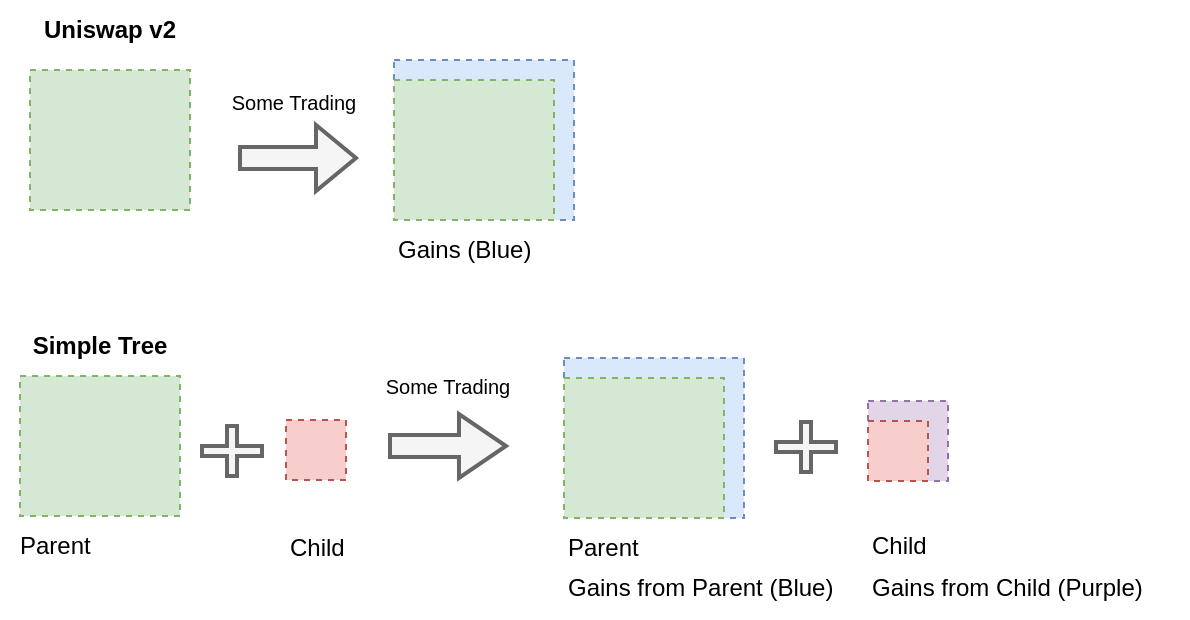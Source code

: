 <mxfile version="22.1.0" type="device">
  <diagram name="Page-1" id="r4BUNz97JHdybBVZZjul">
    <mxGraphModel dx="925" dy="644" grid="1" gridSize="10" guides="1" tooltips="1" connect="1" arrows="1" fold="1" page="1" pageScale="1" pageWidth="850" pageHeight="1100" math="0" shadow="0">
      <root>
        <mxCell id="0" />
        <mxCell id="1" parent="0" />
        <mxCell id="tptR05WSzBOkrdh5Fnka-1" value="" style="whiteSpace=wrap;html=1;aspect=fixed;fillColor=#e1d5e7;strokeColor=#9673a6;dashed=1;" parent="1" vertex="1">
          <mxGeometry x="584" y="220.5" width="40" height="40" as="geometry" />
        </mxCell>
        <mxCell id="tptR05WSzBOkrdh5Fnka-2" value="" style="rounded=0;whiteSpace=wrap;html=1;fillColor=#dae8fc;strokeColor=#6c8ebf;dashed=1;" parent="1" vertex="1">
          <mxGeometry x="432" y="199" width="90" height="80" as="geometry" />
        </mxCell>
        <mxCell id="tptR05WSzBOkrdh5Fnka-3" value="" style="shape=flexArrow;endArrow=classic;html=1;rounded=0;fillColor=#f5f5f5;strokeColor=#666666;strokeWidth=2;" parent="1" edge="1">
          <mxGeometry width="50" height="50" relative="1" as="geometry">
            <mxPoint x="269" y="99" as="sourcePoint" />
            <mxPoint x="329" y="99" as="targetPoint" />
          </mxGeometry>
        </mxCell>
        <mxCell id="tptR05WSzBOkrdh5Fnka-4" value="" style="rounded=0;whiteSpace=wrap;html=1;fillColor=#d5e8d4;strokeColor=#82b366;dashed=1;" parent="1" vertex="1">
          <mxGeometry x="160" y="208" width="80" height="70" as="geometry" />
        </mxCell>
        <mxCell id="tptR05WSzBOkrdh5Fnka-5" value="" style="rounded=0;whiteSpace=wrap;html=1;fillColor=#d5e8d4;strokeColor=#82b366;dashed=1;" parent="1" vertex="1">
          <mxGeometry x="432" y="209" width="80" height="70" as="geometry" />
        </mxCell>
        <mxCell id="tptR05WSzBOkrdh5Fnka-6" value="" style="rounded=0;whiteSpace=wrap;html=1;fillColor=#f8cecc;strokeColor=#b85450;dashed=1;" parent="1" vertex="1">
          <mxGeometry x="584" y="230.5" width="30" height="30" as="geometry" />
        </mxCell>
        <mxCell id="tptR05WSzBOkrdh5Fnka-7" value="&lt;font style=&quot;font-size: 12px;&quot;&gt;Gains from Child (Purple)&lt;/font&gt;" style="text;html=1;strokeColor=none;fillColor=none;align=left;verticalAlign=middle;whiteSpace=wrap;rounded=0;" parent="1" vertex="1">
          <mxGeometry x="584" y="299" width="160" height="30" as="geometry" />
        </mxCell>
        <mxCell id="tptR05WSzBOkrdh5Fnka-8" value="&lt;font style=&quot;font-size: 12px;&quot;&gt;&lt;font style=&quot;font-size: 12px;&quot;&gt;Gains from&lt;/font&gt;&lt;font style=&quot;font-size: 12px;&quot;&gt; Parent (Blue)&lt;/font&gt;&lt;/font&gt;" style="text;html=1;strokeColor=none;fillColor=none;align=left;verticalAlign=middle;whiteSpace=wrap;rounded=0;" parent="1" vertex="1">
          <mxGeometry x="432" y="299" width="140" height="30" as="geometry" />
        </mxCell>
        <mxCell id="tptR05WSzBOkrdh5Fnka-9" value="&lt;b&gt;Uniswap v2&lt;/b&gt;" style="text;html=1;strokeColor=none;fillColor=none;align=center;verticalAlign=middle;whiteSpace=wrap;rounded=0;" parent="1" vertex="1">
          <mxGeometry x="160" y="20" width="90" height="30" as="geometry" />
        </mxCell>
        <mxCell id="tptR05WSzBOkrdh5Fnka-10" value="&lt;b style=&quot;border-color: var(--border-color); text-align: left;&quot;&gt;Simple Tree&lt;/b&gt;" style="text;html=1;strokeColor=none;fillColor=none;align=center;verticalAlign=middle;whiteSpace=wrap;rounded=0;" parent="1" vertex="1">
          <mxGeometry x="150" y="178" width="100" height="30" as="geometry" />
        </mxCell>
        <mxCell id="tptR05WSzBOkrdh5Fnka-11" value="" style="shape=cross;whiteSpace=wrap;html=1;fillColor=#f5f5f5;fontColor=#333333;strokeColor=#666666;strokeWidth=2;" parent="1" vertex="1">
          <mxGeometry x="538" y="231" width="30" height="25" as="geometry" />
        </mxCell>
        <mxCell id="tptR05WSzBOkrdh5Fnka-12" value="&lt;font style=&quot;font-size: 10px;&quot;&gt;Some Trading&lt;/font&gt;" style="text;html=1;strokeColor=none;fillColor=none;align=center;verticalAlign=middle;whiteSpace=wrap;rounded=0;" parent="1" vertex="1">
          <mxGeometry x="255" y="56" width="84" height="30" as="geometry" />
        </mxCell>
        <mxCell id="tptR05WSzBOkrdh5Fnka-13" value="" style="rounded=0;whiteSpace=wrap;html=1;fillColor=#f8cecc;strokeColor=#b85450;dashed=1;" parent="1" vertex="1">
          <mxGeometry x="293" y="230" width="30" height="30" as="geometry" />
        </mxCell>
        <mxCell id="tptR05WSzBOkrdh5Fnka-14" value="" style="shape=cross;whiteSpace=wrap;html=1;fillColor=#f5f5f5;fontColor=#333333;strokeColor=#666666;strokeWidth=2;" parent="1" vertex="1">
          <mxGeometry x="251" y="233" width="30" height="25" as="geometry" />
        </mxCell>
        <mxCell id="tptR05WSzBOkrdh5Fnka-15" value="" style="rounded=0;whiteSpace=wrap;html=1;fillColor=#d5e8d4;strokeColor=#82b366;dashed=1;" parent="1" vertex="1">
          <mxGeometry x="165" y="55" width="80" height="70" as="geometry" />
        </mxCell>
        <mxCell id="tptR05WSzBOkrdh5Fnka-16" value="" style="rounded=0;whiteSpace=wrap;html=1;fillColor=#dae8fc;strokeColor=#6c8ebf;dashed=1;" parent="1" vertex="1">
          <mxGeometry x="347" y="50" width="90" height="80" as="geometry" />
        </mxCell>
        <mxCell id="tptR05WSzBOkrdh5Fnka-17" value="" style="rounded=0;whiteSpace=wrap;html=1;fillColor=#d5e8d4;strokeColor=#82b366;dashed=1;" parent="1" vertex="1">
          <mxGeometry x="347" y="60" width="80" height="70" as="geometry" />
        </mxCell>
        <mxCell id="tptR05WSzBOkrdh5Fnka-18" value="" style="shape=flexArrow;endArrow=classic;html=1;rounded=0;strokeColor=#666666;fillColor=#f5f5f5;strokeWidth=2;endWidth=19;endSize=7.17;" parent="1" edge="1">
          <mxGeometry width="50" height="50" relative="1" as="geometry">
            <mxPoint x="344" y="243" as="sourcePoint" />
            <mxPoint x="404" y="243" as="targetPoint" />
          </mxGeometry>
        </mxCell>
        <mxCell id="tptR05WSzBOkrdh5Fnka-19" value="&lt;font style=&quot;font-size: 10px;&quot;&gt;Some Trading&lt;/font&gt;" style="text;html=1;strokeColor=none;fillColor=none;align=center;verticalAlign=middle;whiteSpace=wrap;rounded=0;" parent="1" vertex="1">
          <mxGeometry x="332" y="198" width="84" height="30" as="geometry" />
        </mxCell>
        <mxCell id="tptR05WSzBOkrdh5Fnka-20" value="Gains (Blue)" style="text;html=1;strokeColor=none;fillColor=none;align=left;verticalAlign=middle;whiteSpace=wrap;rounded=0;" parent="1" vertex="1">
          <mxGeometry x="347" y="130" width="140" height="30" as="geometry" />
        </mxCell>
        <mxCell id="tptR05WSzBOkrdh5Fnka-21" value="&lt;font style=&quot;font-size: 12px;&quot;&gt;Parent&lt;/font&gt;" style="text;html=1;strokeColor=none;fillColor=none;align=left;verticalAlign=middle;whiteSpace=wrap;rounded=0;" parent="1" vertex="1">
          <mxGeometry x="158" y="278" width="84" height="30" as="geometry" />
        </mxCell>
        <mxCell id="tptR05WSzBOkrdh5Fnka-22" value="&lt;font style=&quot;font-size: 12px;&quot;&gt;Child&lt;/font&gt;" style="text;html=1;strokeColor=none;fillColor=none;align=left;verticalAlign=middle;whiteSpace=wrap;rounded=0;" parent="1" vertex="1">
          <mxGeometry x="293" y="279" width="84" height="30" as="geometry" />
        </mxCell>
        <mxCell id="tptR05WSzBOkrdh5Fnka-23" value="&lt;font style=&quot;font-size: 12px;&quot;&gt;Parent&lt;/font&gt;" style="text;html=1;strokeColor=none;fillColor=none;align=left;verticalAlign=middle;whiteSpace=wrap;rounded=0;" parent="1" vertex="1">
          <mxGeometry x="432" y="278" width="80" height="31" as="geometry" />
        </mxCell>
        <mxCell id="tptR05WSzBOkrdh5Fnka-24" value="&lt;font style=&quot;font-size: 12px;&quot;&gt;Child&lt;/font&gt;" style="text;html=1;strokeColor=none;fillColor=none;align=left;verticalAlign=middle;whiteSpace=wrap;rounded=0;" parent="1" vertex="1">
          <mxGeometry x="584" y="278" width="84" height="30" as="geometry" />
        </mxCell>
      </root>
    </mxGraphModel>
  </diagram>
</mxfile>
